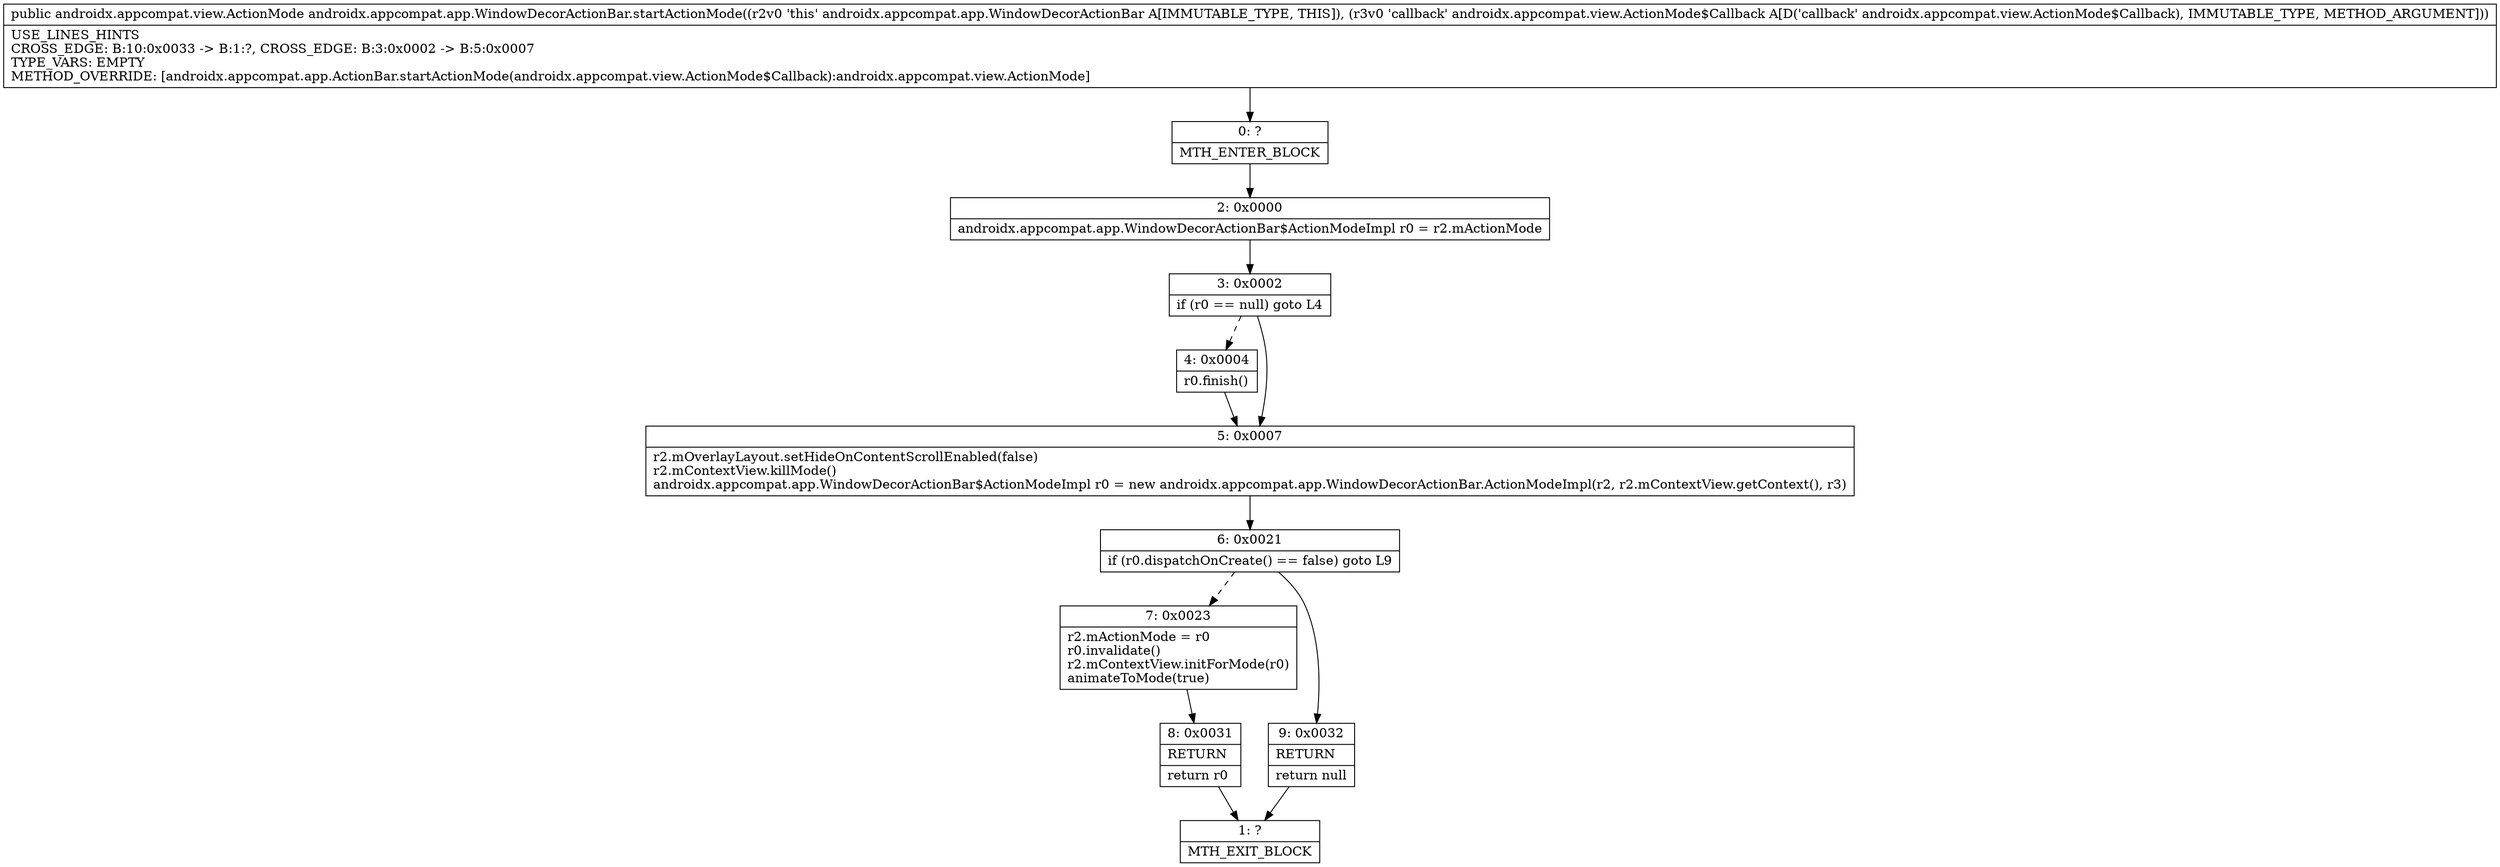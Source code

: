 digraph "CFG forandroidx.appcompat.app.WindowDecorActionBar.startActionMode(Landroidx\/appcompat\/view\/ActionMode$Callback;)Landroidx\/appcompat\/view\/ActionMode;" {
Node_0 [shape=record,label="{0\:\ ?|MTH_ENTER_BLOCK\l}"];
Node_2 [shape=record,label="{2\:\ 0x0000|androidx.appcompat.app.WindowDecorActionBar$ActionModeImpl r0 = r2.mActionMode\l}"];
Node_3 [shape=record,label="{3\:\ 0x0002|if (r0 == null) goto L4\l}"];
Node_4 [shape=record,label="{4\:\ 0x0004|r0.finish()\l}"];
Node_5 [shape=record,label="{5\:\ 0x0007|r2.mOverlayLayout.setHideOnContentScrollEnabled(false)\lr2.mContextView.killMode()\landroidx.appcompat.app.WindowDecorActionBar$ActionModeImpl r0 = new androidx.appcompat.app.WindowDecorActionBar.ActionModeImpl(r2, r2.mContextView.getContext(), r3)\l}"];
Node_6 [shape=record,label="{6\:\ 0x0021|if (r0.dispatchOnCreate() == false) goto L9\l}"];
Node_7 [shape=record,label="{7\:\ 0x0023|r2.mActionMode = r0\lr0.invalidate()\lr2.mContextView.initForMode(r0)\lanimateToMode(true)\l}"];
Node_8 [shape=record,label="{8\:\ 0x0031|RETURN\l|return r0\l}"];
Node_1 [shape=record,label="{1\:\ ?|MTH_EXIT_BLOCK\l}"];
Node_9 [shape=record,label="{9\:\ 0x0032|RETURN\l|return null\l}"];
MethodNode[shape=record,label="{public androidx.appcompat.view.ActionMode androidx.appcompat.app.WindowDecorActionBar.startActionMode((r2v0 'this' androidx.appcompat.app.WindowDecorActionBar A[IMMUTABLE_TYPE, THIS]), (r3v0 'callback' androidx.appcompat.view.ActionMode$Callback A[D('callback' androidx.appcompat.view.ActionMode$Callback), IMMUTABLE_TYPE, METHOD_ARGUMENT]))  | USE_LINES_HINTS\lCROSS_EDGE: B:10:0x0033 \-\> B:1:?, CROSS_EDGE: B:3:0x0002 \-\> B:5:0x0007\lTYPE_VARS: EMPTY\lMETHOD_OVERRIDE: [androidx.appcompat.app.ActionBar.startActionMode(androidx.appcompat.view.ActionMode$Callback):androidx.appcompat.view.ActionMode]\l}"];
MethodNode -> Node_0;Node_0 -> Node_2;
Node_2 -> Node_3;
Node_3 -> Node_4[style=dashed];
Node_3 -> Node_5;
Node_4 -> Node_5;
Node_5 -> Node_6;
Node_6 -> Node_7[style=dashed];
Node_6 -> Node_9;
Node_7 -> Node_8;
Node_8 -> Node_1;
Node_9 -> Node_1;
}

